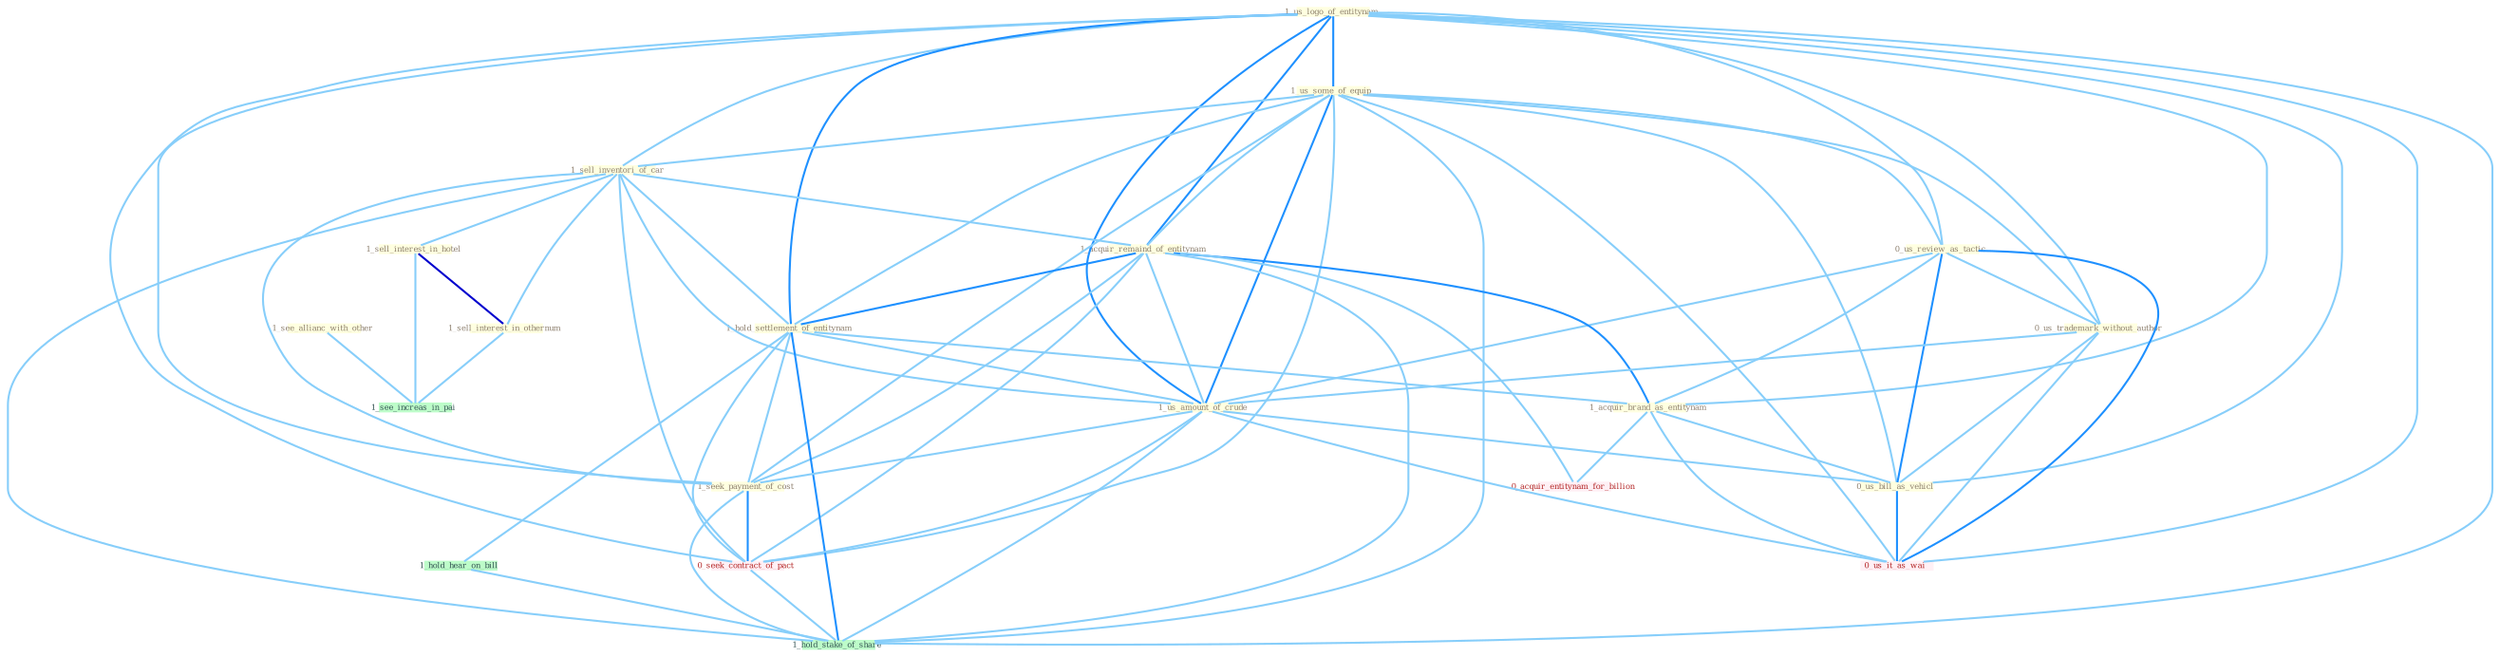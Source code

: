 Graph G{ 
    node
    [shape=polygon,style=filled,width=.5,height=.06,color="#BDFCC9",fixedsize=true,fontsize=4,
    fontcolor="#2f4f4f"];
    {node
    [color="#ffffe0", fontcolor="#8b7d6b"] "1_us_logo_of_entitynam " "1_us_some_of_equip " "1_see_allianc_with_other " "0_us_review_as_tactic " "1_sell_inventori_of_car " "1_acquir_remaind_of_entitynam " "1_hold_settlement_of_entitynam " "1_sell_interest_in_hotel " "0_us_trademark_without_author " "1_us_amount_of_crude " "1_seek_payment_of_cost " "1_acquir_brand_as_entitynam " "0_us_bill_as_vehicl " "1_sell_interest_in_othernum "}
{node [color="#fff0f5", fontcolor="#b22222"] "0_seek_contract_of_pact " "0_us_it_as_wai " "0_acquir_entitynam_for_billion "}
edge [color="#B0E2FF"];

	"1_us_logo_of_entitynam " -- "1_us_some_of_equip " [w="2", color="#1e90ff" , len=0.8];
	"1_us_logo_of_entitynam " -- "0_us_review_as_tactic " [w="1", color="#87cefa" ];
	"1_us_logo_of_entitynam " -- "1_sell_inventori_of_car " [w="1", color="#87cefa" ];
	"1_us_logo_of_entitynam " -- "1_acquir_remaind_of_entitynam " [w="2", color="#1e90ff" , len=0.8];
	"1_us_logo_of_entitynam " -- "1_hold_settlement_of_entitynam " [w="2", color="#1e90ff" , len=0.8];
	"1_us_logo_of_entitynam " -- "0_us_trademark_without_author " [w="1", color="#87cefa" ];
	"1_us_logo_of_entitynam " -- "1_us_amount_of_crude " [w="2", color="#1e90ff" , len=0.8];
	"1_us_logo_of_entitynam " -- "1_seek_payment_of_cost " [w="1", color="#87cefa" ];
	"1_us_logo_of_entitynam " -- "1_acquir_brand_as_entitynam " [w="1", color="#87cefa" ];
	"1_us_logo_of_entitynam " -- "0_us_bill_as_vehicl " [w="1", color="#87cefa" ];
	"1_us_logo_of_entitynam " -- "0_seek_contract_of_pact " [w="1", color="#87cefa" ];
	"1_us_logo_of_entitynam " -- "0_us_it_as_wai " [w="1", color="#87cefa" ];
	"1_us_logo_of_entitynam " -- "1_hold_stake_of_share " [w="1", color="#87cefa" ];
	"1_us_some_of_equip " -- "0_us_review_as_tactic " [w="1", color="#87cefa" ];
	"1_us_some_of_equip " -- "1_sell_inventori_of_car " [w="1", color="#87cefa" ];
	"1_us_some_of_equip " -- "1_acquir_remaind_of_entitynam " [w="1", color="#87cefa" ];
	"1_us_some_of_equip " -- "1_hold_settlement_of_entitynam " [w="1", color="#87cefa" ];
	"1_us_some_of_equip " -- "0_us_trademark_without_author " [w="1", color="#87cefa" ];
	"1_us_some_of_equip " -- "1_us_amount_of_crude " [w="2", color="#1e90ff" , len=0.8];
	"1_us_some_of_equip " -- "1_seek_payment_of_cost " [w="1", color="#87cefa" ];
	"1_us_some_of_equip " -- "0_us_bill_as_vehicl " [w="1", color="#87cefa" ];
	"1_us_some_of_equip " -- "0_seek_contract_of_pact " [w="1", color="#87cefa" ];
	"1_us_some_of_equip " -- "0_us_it_as_wai " [w="1", color="#87cefa" ];
	"1_us_some_of_equip " -- "1_hold_stake_of_share " [w="1", color="#87cefa" ];
	"1_see_allianc_with_other " -- "1_see_increas_in_pai " [w="1", color="#87cefa" ];
	"0_us_review_as_tactic " -- "0_us_trademark_without_author " [w="1", color="#87cefa" ];
	"0_us_review_as_tactic " -- "1_us_amount_of_crude " [w="1", color="#87cefa" ];
	"0_us_review_as_tactic " -- "1_acquir_brand_as_entitynam " [w="1", color="#87cefa" ];
	"0_us_review_as_tactic " -- "0_us_bill_as_vehicl " [w="2", color="#1e90ff" , len=0.8];
	"0_us_review_as_tactic " -- "0_us_it_as_wai " [w="2", color="#1e90ff" , len=0.8];
	"1_sell_inventori_of_car " -- "1_acquir_remaind_of_entitynam " [w="1", color="#87cefa" ];
	"1_sell_inventori_of_car " -- "1_hold_settlement_of_entitynam " [w="1", color="#87cefa" ];
	"1_sell_inventori_of_car " -- "1_sell_interest_in_hotel " [w="1", color="#87cefa" ];
	"1_sell_inventori_of_car " -- "1_us_amount_of_crude " [w="1", color="#87cefa" ];
	"1_sell_inventori_of_car " -- "1_seek_payment_of_cost " [w="1", color="#87cefa" ];
	"1_sell_inventori_of_car " -- "1_sell_interest_in_othernum " [w="1", color="#87cefa" ];
	"1_sell_inventori_of_car " -- "0_seek_contract_of_pact " [w="1", color="#87cefa" ];
	"1_sell_inventori_of_car " -- "1_hold_stake_of_share " [w="1", color="#87cefa" ];
	"1_acquir_remaind_of_entitynam " -- "1_hold_settlement_of_entitynam " [w="2", color="#1e90ff" , len=0.8];
	"1_acquir_remaind_of_entitynam " -- "1_us_amount_of_crude " [w="1", color="#87cefa" ];
	"1_acquir_remaind_of_entitynam " -- "1_seek_payment_of_cost " [w="1", color="#87cefa" ];
	"1_acquir_remaind_of_entitynam " -- "1_acquir_brand_as_entitynam " [w="2", color="#1e90ff" , len=0.8];
	"1_acquir_remaind_of_entitynam " -- "0_seek_contract_of_pact " [w="1", color="#87cefa" ];
	"1_acquir_remaind_of_entitynam " -- "0_acquir_entitynam_for_billion " [w="1", color="#87cefa" ];
	"1_acquir_remaind_of_entitynam " -- "1_hold_stake_of_share " [w="1", color="#87cefa" ];
	"1_hold_settlement_of_entitynam " -- "1_us_amount_of_crude " [w="1", color="#87cefa" ];
	"1_hold_settlement_of_entitynam " -- "1_seek_payment_of_cost " [w="1", color="#87cefa" ];
	"1_hold_settlement_of_entitynam " -- "1_acquir_brand_as_entitynam " [w="1", color="#87cefa" ];
	"1_hold_settlement_of_entitynam " -- "0_seek_contract_of_pact " [w="1", color="#87cefa" ];
	"1_hold_settlement_of_entitynam " -- "1_hold_hear_on_bill " [w="1", color="#87cefa" ];
	"1_hold_settlement_of_entitynam " -- "1_hold_stake_of_share " [w="2", color="#1e90ff" , len=0.8];
	"1_sell_interest_in_hotel " -- "1_sell_interest_in_othernum " [w="3", color="#0000cd" , len=0.6];
	"1_sell_interest_in_hotel " -- "1_see_increas_in_pai " [w="1", color="#87cefa" ];
	"0_us_trademark_without_author " -- "1_us_amount_of_crude " [w="1", color="#87cefa" ];
	"0_us_trademark_without_author " -- "0_us_bill_as_vehicl " [w="1", color="#87cefa" ];
	"0_us_trademark_without_author " -- "0_us_it_as_wai " [w="1", color="#87cefa" ];
	"1_us_amount_of_crude " -- "1_seek_payment_of_cost " [w="1", color="#87cefa" ];
	"1_us_amount_of_crude " -- "0_us_bill_as_vehicl " [w="1", color="#87cefa" ];
	"1_us_amount_of_crude " -- "0_seek_contract_of_pact " [w="1", color="#87cefa" ];
	"1_us_amount_of_crude " -- "0_us_it_as_wai " [w="1", color="#87cefa" ];
	"1_us_amount_of_crude " -- "1_hold_stake_of_share " [w="1", color="#87cefa" ];
	"1_seek_payment_of_cost " -- "0_seek_contract_of_pact " [w="2", color="#1e90ff" , len=0.8];
	"1_seek_payment_of_cost " -- "1_hold_stake_of_share " [w="1", color="#87cefa" ];
	"1_acquir_brand_as_entitynam " -- "0_us_bill_as_vehicl " [w="1", color="#87cefa" ];
	"1_acquir_brand_as_entitynam " -- "0_us_it_as_wai " [w="1", color="#87cefa" ];
	"1_acquir_brand_as_entitynam " -- "0_acquir_entitynam_for_billion " [w="1", color="#87cefa" ];
	"0_us_bill_as_vehicl " -- "0_us_it_as_wai " [w="2", color="#1e90ff" , len=0.8];
	"1_sell_interest_in_othernum " -- "1_see_increas_in_pai " [w="1", color="#87cefa" ];
	"0_seek_contract_of_pact " -- "1_hold_stake_of_share " [w="1", color="#87cefa" ];
	"1_hold_hear_on_bill " -- "1_hold_stake_of_share " [w="1", color="#87cefa" ];
}